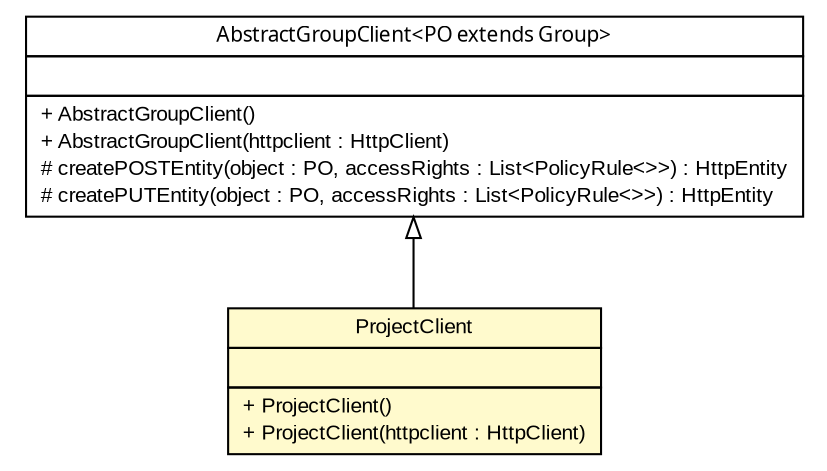 #!/usr/local/bin/dot
#
# Class diagram 
# Generated by UmlGraph version 4.6 (http://www.spinellis.gr/sw/umlgraph)
#

digraph G {
	edge [fontname="arial",fontsize=10,labelfontname="arial",labelfontsize=10];
	node [fontname="arial",fontsize=10,shape=plaintext];
	// net.toxbank.client.resource.ProjectClient
	c330 [label=<<table border="0" cellborder="1" cellspacing="0" cellpadding="2" port="p" bgcolor="lemonChiffon" href="./ProjectClient.html">
		<tr><td><table border="0" cellspacing="0" cellpadding="1">
			<tr><td> ProjectClient </td></tr>
		</table></td></tr>
		<tr><td><table border="0" cellspacing="0" cellpadding="1">
			<tr><td align="left">  </td></tr>
		</table></td></tr>
		<tr><td><table border="0" cellspacing="0" cellpadding="1">
			<tr><td align="left"> + ProjectClient() </td></tr>
			<tr><td align="left"> + ProjectClient(httpclient : HttpClient) </td></tr>
		</table></td></tr>
		</table>>, fontname="arial", fontcolor="black", fontsize=10.0];
	// net.toxbank.client.resource.AbstractGroupClient<PO extends net.toxbank.client.resource.Group>
	c337 [label=<<table border="0" cellborder="1" cellspacing="0" cellpadding="2" port="p" href="./AbstractGroupClient.html">
		<tr><td><table border="0" cellspacing="0" cellpadding="1">
			<tr><td><font face="ariali"> AbstractGroupClient&lt;PO extends Group&gt; </font></td></tr>
		</table></td></tr>
		<tr><td><table border="0" cellspacing="0" cellpadding="1">
			<tr><td align="left">  </td></tr>
		</table></td></tr>
		<tr><td><table border="0" cellspacing="0" cellpadding="1">
			<tr><td align="left"> + AbstractGroupClient() </td></tr>
			<tr><td align="left"> + AbstractGroupClient(httpclient : HttpClient) </td></tr>
			<tr><td align="left"> # createPOSTEntity(object : PO, accessRights : List&lt;PolicyRule&lt;&gt;&gt;) : HttpEntity </td></tr>
			<tr><td align="left"> # createPUTEntity(object : PO, accessRights : List&lt;PolicyRule&lt;&gt;&gt;) : HttpEntity </td></tr>
		</table></td></tr>
		</table>>, fontname="arial", fontcolor="black", fontsize=10.0];
	//net.toxbank.client.resource.ProjectClient extends net.toxbank.client.resource.AbstractGroupClient<net.toxbank.client.resource.Project>
	c337:p -> c330:p [dir=back,arrowtail=empty];
}

